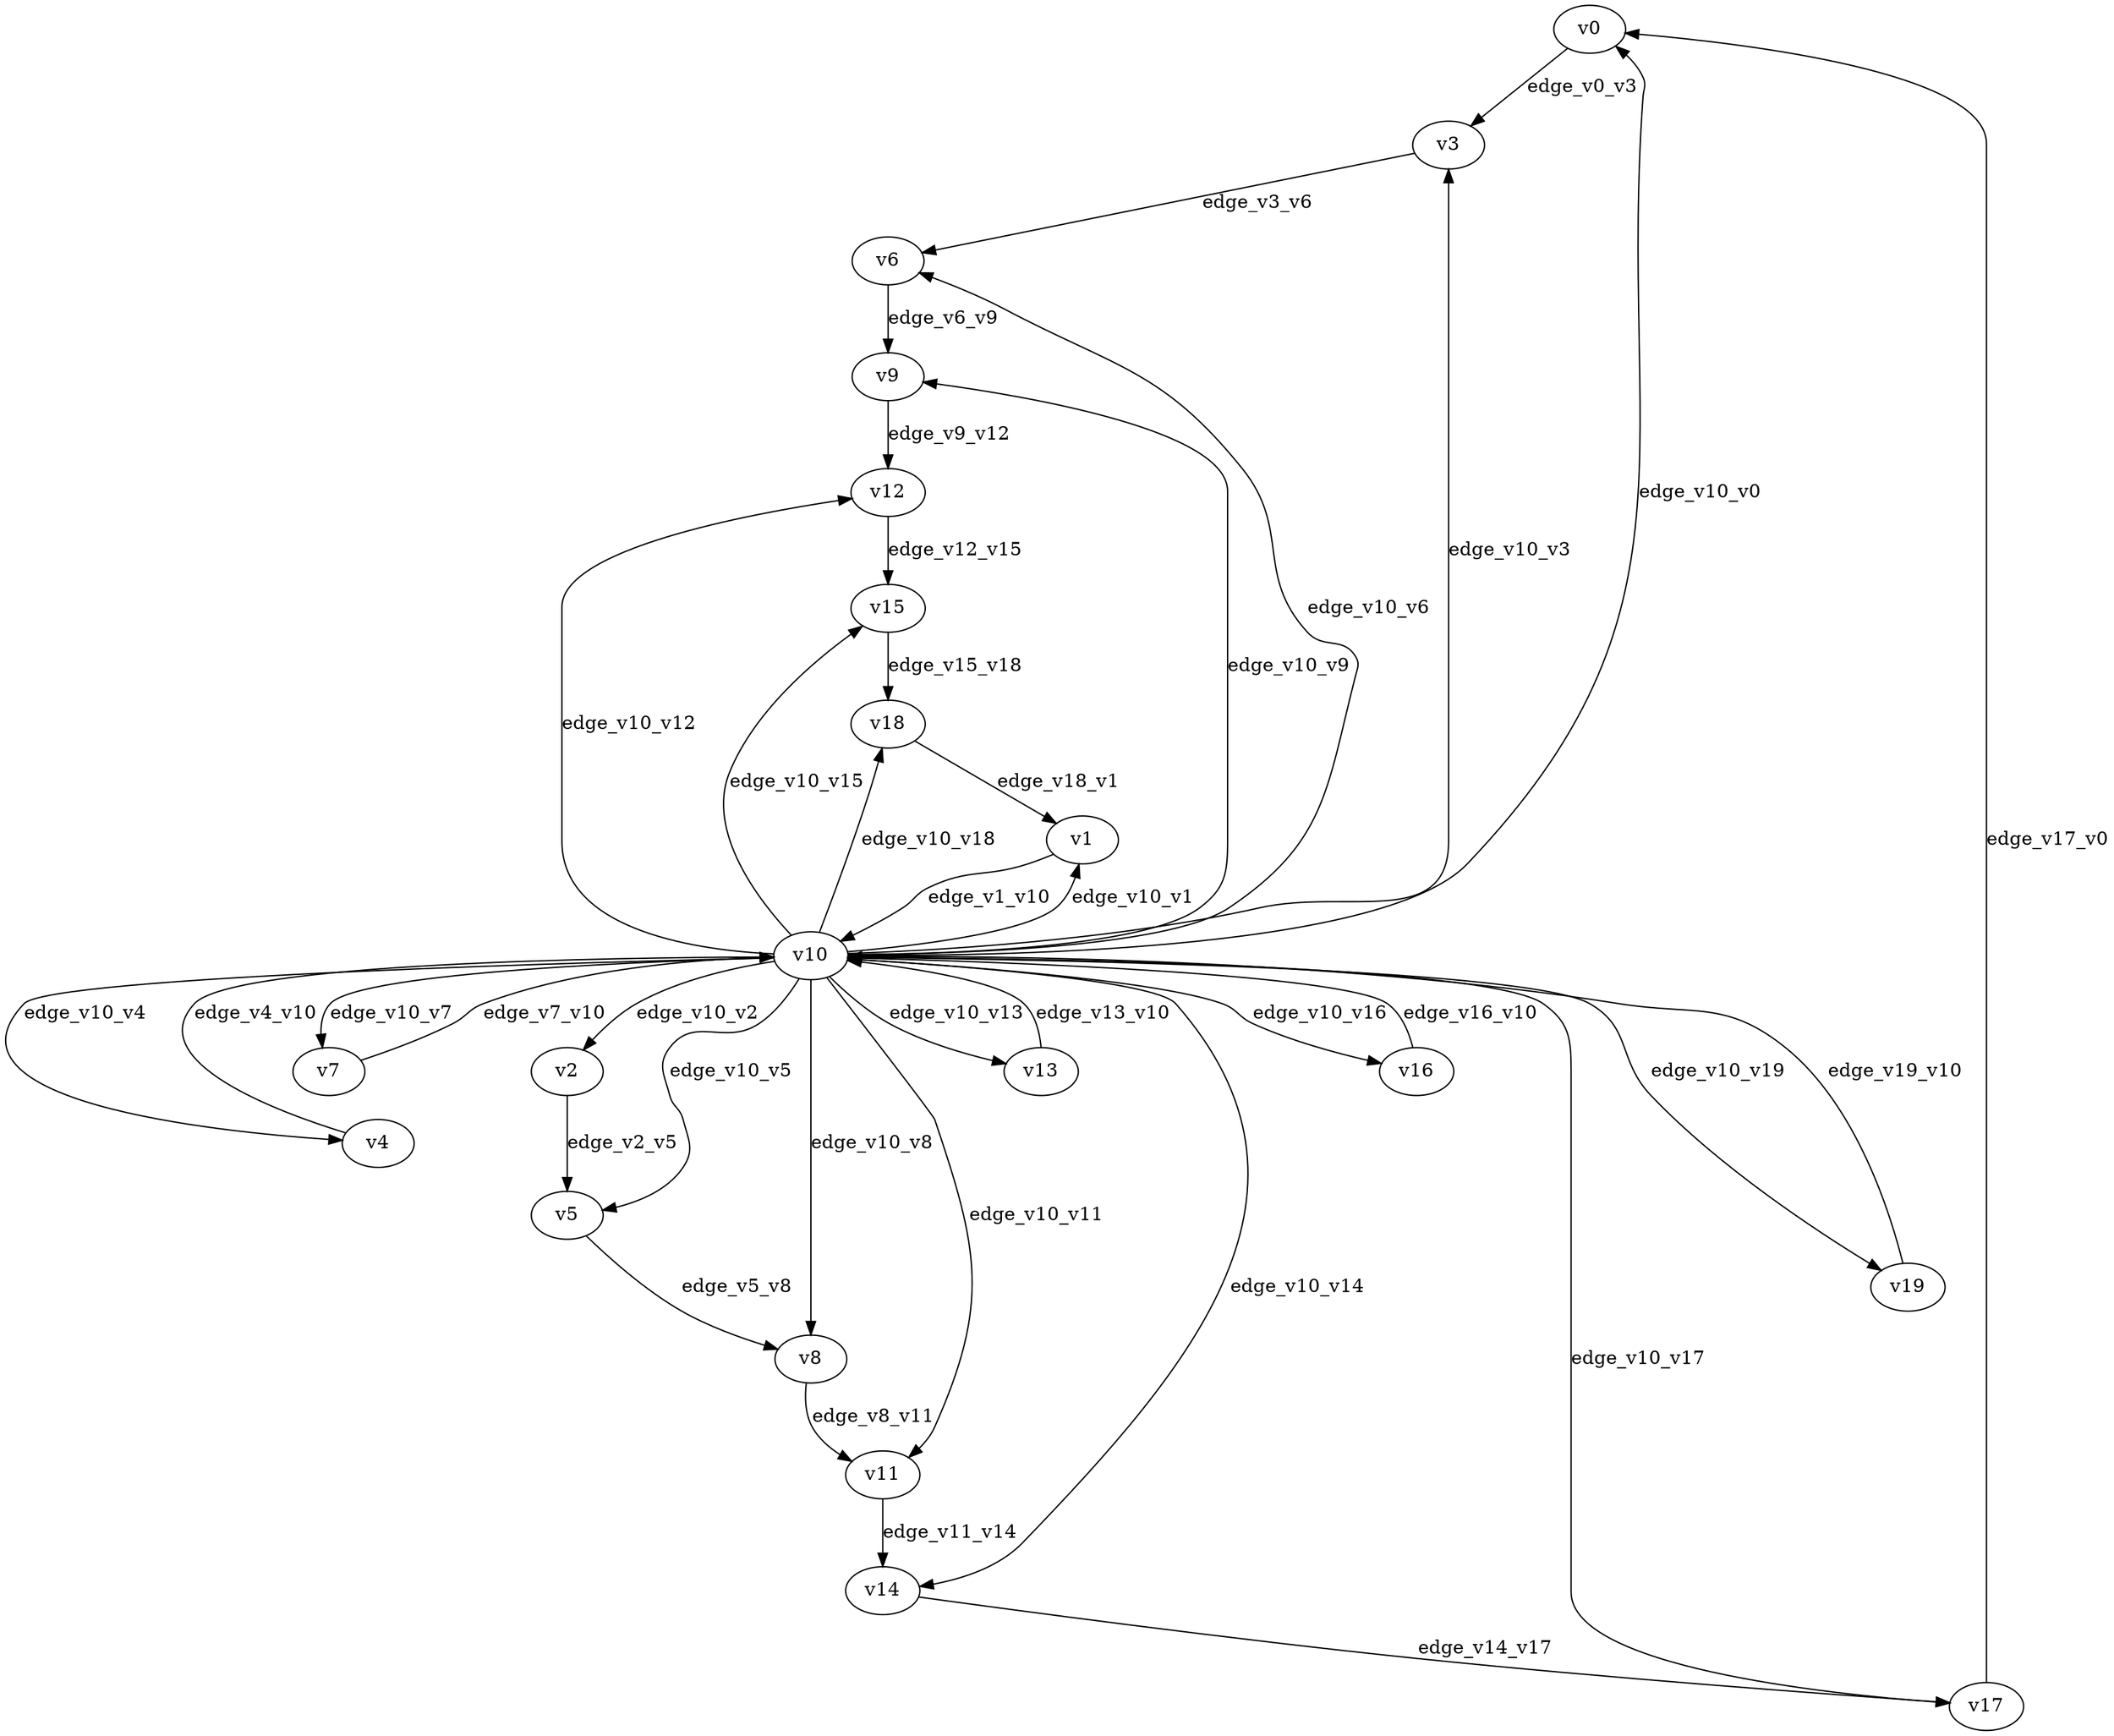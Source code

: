 digraph test015 {
    // Discounted game test case
    // Vertex properties: name [player=X]
    // Edge properties: [weight=Y, discount=Z]

    v0 [name="v0", player=0];
    v1 [name="v1", player=1];
    v2 [name="v2", player=0];
    v3 [name="v3", player=1];
    v4 [name="v4", player=0];
    v5 [name="v5", player=1];
    v6 [name="v6", player=0];
    v7 [name="v7", player=1];
    v8 [name="v8", player=0];
    v9 [name="v9", player=1];
    v10 [name="v10", player=0];
    v11 [name="v11", player=1];
    v12 [name="v12", player=0];
    v13 [name="v13", player=1];
    v14 [name="v14", player=0];
    v15 [name="v15", player=1];
    v16 [name="v16", player=0];
    v17 [name="v17", player=1];
    v18 [name="v18", player=0];
    v19 [name="v19", player=1];

    v10 -> v0 [label="edge_v10_v0", weight=-3.72, discount=0.305];
    v10 -> v1 [label="edge_v10_v1", weight=-0.10, discount=0.305];
    v1 -> v10 [label="edge_v1_v10", weight=0.36, discount=0.305];
    v10 -> v2 [label="edge_v10_v2", weight=7.19, discount=0.305];
    v10 -> v3 [label="edge_v10_v3", weight=4.11, discount=0.305];
    v10 -> v4 [label="edge_v10_v4", weight=-3.78, discount=0.305];
    v4 -> v10 [label="edge_v4_v10", weight=-4.26, discount=0.305];
    v10 -> v5 [label="edge_v10_v5", weight=-4.33, discount=0.305];
    v10 -> v6 [label="edge_v10_v6", weight=-3.49, discount=0.305];
    v10 -> v7 [label="edge_v10_v7", weight=9.19, discount=0.305];
    v7 -> v10 [label="edge_v7_v10", weight=7.38, discount=0.305];
    v10 -> v8 [label="edge_v10_v8", weight=6.32, discount=0.305];
    v10 -> v9 [label="edge_v10_v9", weight=2.61, discount=0.305];
    v10 -> v11 [label="edge_v10_v11", weight=2.80, discount=0.305];
    v10 -> v12 [label="edge_v10_v12", weight=1.56, discount=0.305];
    v10 -> v13 [label="edge_v10_v13", weight=1.37, discount=0.305];
    v13 -> v10 [label="edge_v13_v10", weight=1.64, discount=0.305];
    v10 -> v14 [label="edge_v10_v14", weight=0.43, discount=0.305];
    v10 -> v15 [label="edge_v10_v15", weight=7.16, discount=0.305];
    v10 -> v16 [label="edge_v10_v16", weight=7.98, discount=0.305];
    v16 -> v10 [label="edge_v16_v10", weight=9.19, discount=0.305];
    v10 -> v17 [label="edge_v10_v17", weight=2.06, discount=0.305];
    v10 -> v18 [label="edge_v10_v18", weight=7.88, discount=0.305];
    v10 -> v19 [label="edge_v10_v19", weight=0.88, discount=0.305];
    v19 -> v10 [label="edge_v19_v10", weight=-1.60, discount=0.305];
    v0 -> v3 [label="edge_v0_v3", weight=5.22, discount=0.305];
    v2 -> v5 [label="edge_v2_v5", weight=6.10, discount=0.305];
    v3 -> v6 [label="edge_v3_v6", weight=2.27, discount=0.305];
    v5 -> v8 [label="edge_v5_v8", weight=5.94, discount=0.305];
    v6 -> v9 [label="edge_v6_v9", weight=6.59, discount=0.305];
    v8 -> v11 [label="edge_v8_v11", weight=3.42, discount=0.305];
    v9 -> v12 [label="edge_v9_v12", weight=6.94, discount=0.305];
    v11 -> v14 [label="edge_v11_v14", weight=5.36, discount=0.305];
    v12 -> v15 [label="edge_v12_v15", weight=6.00, discount=0.305];
    v14 -> v17 [label="edge_v14_v17", weight=1.39, discount=0.305];
    v15 -> v18 [label="edge_v15_v18", weight=5.71, discount=0.305];
    v17 -> v0 [label="edge_v17_v0", weight=5.16, discount=0.305];
    v18 -> v1 [label="edge_v18_v1", weight=0.10, discount=0.305];
}
